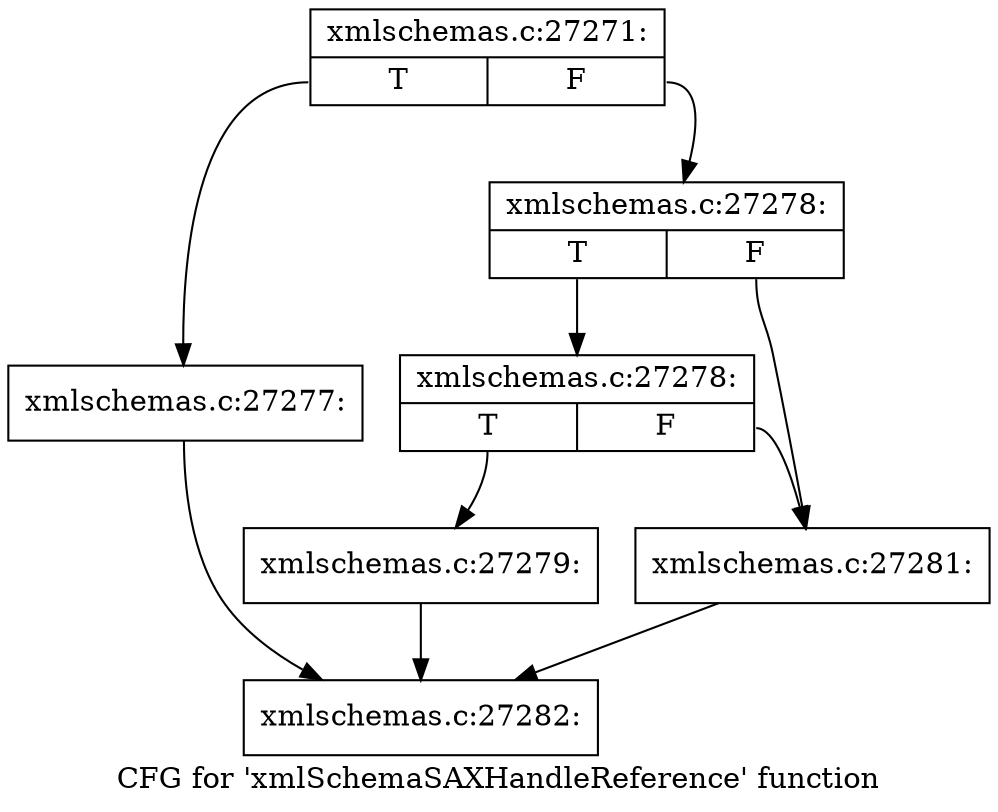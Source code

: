 digraph "CFG for 'xmlSchemaSAXHandleReference' function" {
	label="CFG for 'xmlSchemaSAXHandleReference' function";

	Node0x56a4ed0 [shape=record,label="{xmlschemas.c:27271:|{<s0>T|<s1>F}}"];
	Node0x56a4ed0:s0 -> Node0x56a9050;
	Node0x56a4ed0:s1 -> Node0x56a90a0;
	Node0x56a9050 [shape=record,label="{xmlschemas.c:27277:}"];
	Node0x56a9050 -> Node0x56a8660;
	Node0x56a90a0 [shape=record,label="{xmlschemas.c:27278:|{<s0>T|<s1>F}}"];
	Node0x56a90a0:s0 -> Node0x56a9620;
	Node0x56a90a0:s1 -> Node0x56a95d0;
	Node0x56a9620 [shape=record,label="{xmlschemas.c:27278:|{<s0>T|<s1>F}}"];
	Node0x56a9620:s0 -> Node0x56a9580;
	Node0x56a9620:s1 -> Node0x56a95d0;
	Node0x56a9580 [shape=record,label="{xmlschemas.c:27279:}"];
	Node0x56a9580 -> Node0x56a8660;
	Node0x56a95d0 [shape=record,label="{xmlschemas.c:27281:}"];
	Node0x56a95d0 -> Node0x56a8660;
	Node0x56a8660 [shape=record,label="{xmlschemas.c:27282:}"];
}
